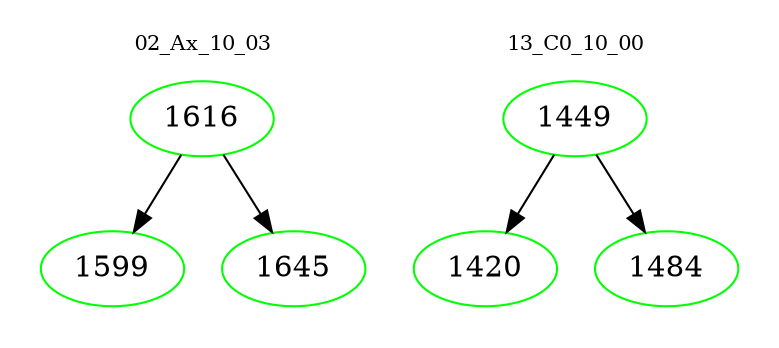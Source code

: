 digraph{
subgraph cluster_0 {
color = white
label = "02_Ax_10_03";
fontsize=10;
T0_1616 [label="1616", color="green"]
T0_1616 -> T0_1599 [color="black"]
T0_1599 [label="1599", color="green"]
T0_1616 -> T0_1645 [color="black"]
T0_1645 [label="1645", color="green"]
}
subgraph cluster_1 {
color = white
label = "13_C0_10_00";
fontsize=10;
T1_1449 [label="1449", color="green"]
T1_1449 -> T1_1420 [color="black"]
T1_1420 [label="1420", color="green"]
T1_1449 -> T1_1484 [color="black"]
T1_1484 [label="1484", color="green"]
}
}
